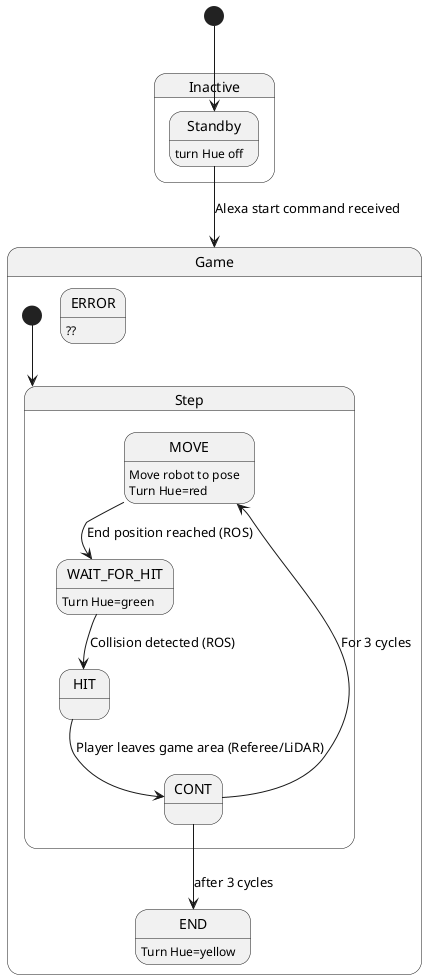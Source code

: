 @startuml statemachine
skinparam monochrome true

state Inactive {
  Standby : turn Hue off
}

[*] --> Standby

state Game {
  state Step {
    MOVE: Move robot to pose
    MOVE: Turn Hue=red

    WAIT_FOR_HIT : Turn Hue=green
    HIT --> CONT : Player leaves game area (Referee/LiDAR)

    MOVE --> WAIT_FOR_HIT : End position reached (ROS)
    WAIT_FOR_HIT --> HIT : Collision detected (ROS)
    CONT --> MOVE : For 3 cycles
  }
  END : Turn Hue=yellow
  CONT --> END : after 3 cycles
  [*] --> Step
  Standby --> Game : Alexa start command received

  ERROR : ??
}

@enduml